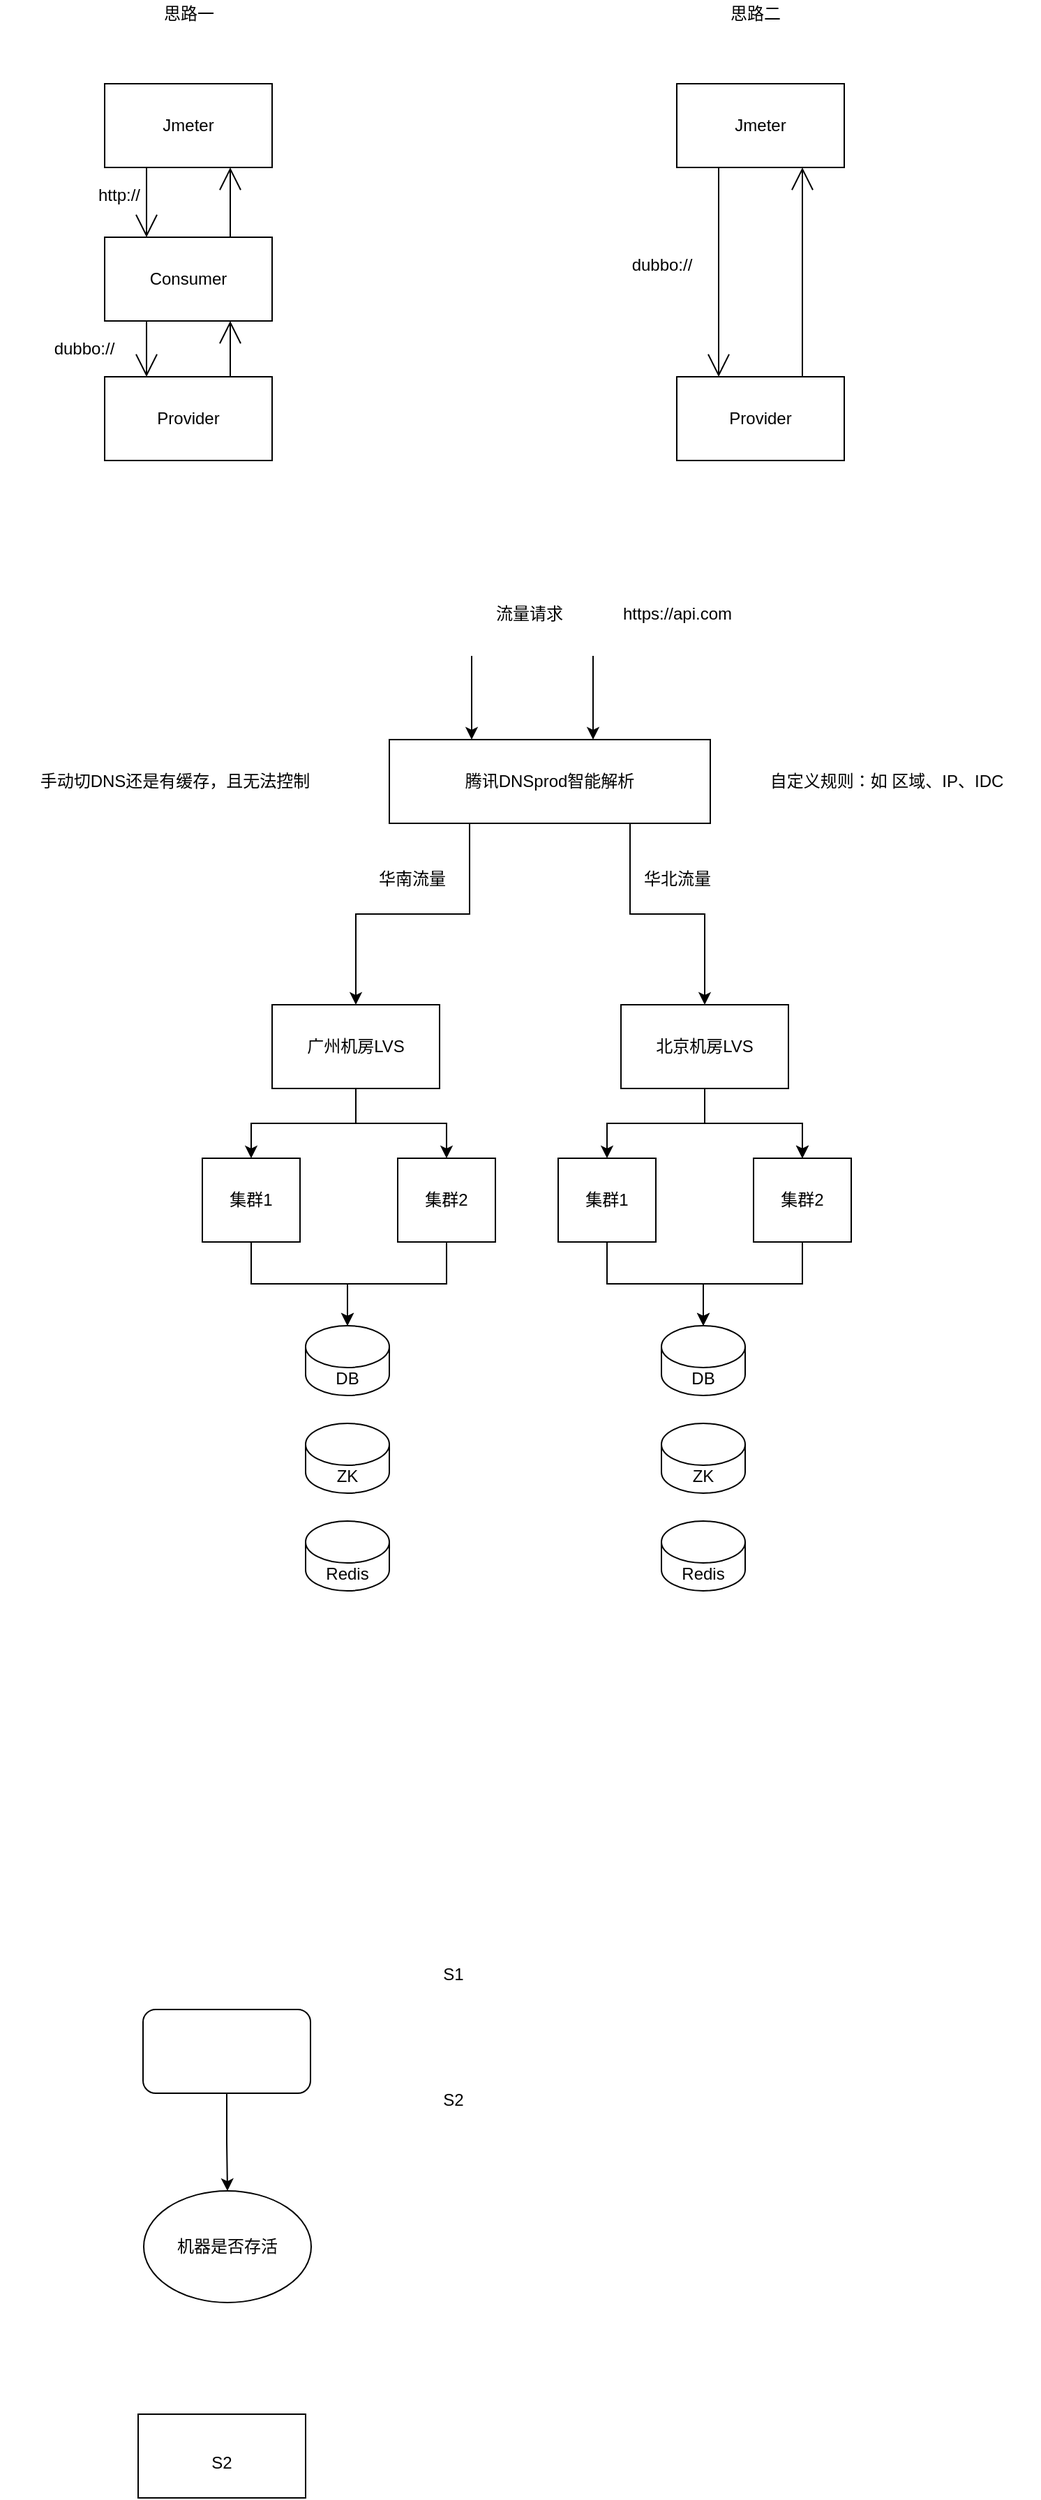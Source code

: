 <mxfile version="20.0.4" type="github">
  <diagram id="xZSvA7O0f5KL_OnYw_Wv" name="第 1 页">
    <mxGraphModel dx="1422" dy="762" grid="1" gridSize="10" guides="1" tooltips="1" connect="1" arrows="1" fold="1" page="1" pageScale="1" pageWidth="827" pageHeight="1169" math="0" shadow="0">
      <root>
        <mxCell id="0" />
        <mxCell id="1" parent="0" />
        <mxCell id="VRYQq9xkDI9uQO10zIct-4" style="edgeStyle=none;curved=1;rounded=0;orthogonalLoop=1;jettySize=auto;html=1;entryX=0.25;entryY=0;entryDx=0;entryDy=0;endArrow=open;startSize=14;endSize=14;sourcePerimeterSpacing=8;targetPerimeterSpacing=8;exitX=0.25;exitY=1;exitDx=0;exitDy=0;" parent="1" source="VRYQq9xkDI9uQO10zIct-1" target="VRYQq9xkDI9uQO10zIct-2" edge="1">
          <mxGeometry relative="1" as="geometry" />
        </mxCell>
        <mxCell id="VRYQq9xkDI9uQO10zIct-1" value="Jmeter" style="rounded=0;whiteSpace=wrap;html=1;hachureGap=4;pointerEvents=0;" parent="1" vertex="1">
          <mxGeometry x="150" y="240" width="120" height="60" as="geometry" />
        </mxCell>
        <mxCell id="VRYQq9xkDI9uQO10zIct-5" style="edgeStyle=none;curved=1;rounded=0;orthogonalLoop=1;jettySize=auto;html=1;exitX=0.25;exitY=1;exitDx=0;exitDy=0;endArrow=open;startSize=14;endSize=14;sourcePerimeterSpacing=8;targetPerimeterSpacing=8;entryX=0.25;entryY=0;entryDx=0;entryDy=0;" parent="1" source="VRYQq9xkDI9uQO10zIct-2" target="VRYQq9xkDI9uQO10zIct-3" edge="1">
          <mxGeometry relative="1" as="geometry" />
        </mxCell>
        <mxCell id="VRYQq9xkDI9uQO10zIct-9" style="edgeStyle=none;curved=1;rounded=0;orthogonalLoop=1;jettySize=auto;html=1;exitX=0.75;exitY=0;exitDx=0;exitDy=0;entryX=0.75;entryY=1;entryDx=0;entryDy=0;endArrow=open;startSize=14;endSize=14;sourcePerimeterSpacing=8;targetPerimeterSpacing=8;" parent="1" source="VRYQq9xkDI9uQO10zIct-2" target="VRYQq9xkDI9uQO10zIct-1" edge="1">
          <mxGeometry relative="1" as="geometry" />
        </mxCell>
        <mxCell id="VRYQq9xkDI9uQO10zIct-2" value="Consumer" style="rounded=0;whiteSpace=wrap;html=1;hachureGap=4;pointerEvents=0;" parent="1" vertex="1">
          <mxGeometry x="150" y="350" width="120" height="60" as="geometry" />
        </mxCell>
        <mxCell id="VRYQq9xkDI9uQO10zIct-10" style="edgeStyle=none;curved=1;rounded=0;orthogonalLoop=1;jettySize=auto;html=1;exitX=0.75;exitY=0;exitDx=0;exitDy=0;entryX=0.75;entryY=1;entryDx=0;entryDy=0;endArrow=open;startSize=14;endSize=14;sourcePerimeterSpacing=8;targetPerimeterSpacing=8;" parent="1" source="VRYQq9xkDI9uQO10zIct-3" target="VRYQq9xkDI9uQO10zIct-2" edge="1">
          <mxGeometry relative="1" as="geometry" />
        </mxCell>
        <mxCell id="VRYQq9xkDI9uQO10zIct-3" value="Provider" style="rounded=0;whiteSpace=wrap;html=1;hachureGap=4;pointerEvents=0;" parent="1" vertex="1">
          <mxGeometry x="150" y="450" width="120" height="60" as="geometry" />
        </mxCell>
        <mxCell id="VRYQq9xkDI9uQO10zIct-14" style="edgeStyle=none;curved=1;rounded=0;orthogonalLoop=1;jettySize=auto;html=1;exitX=0.75;exitY=0;exitDx=0;exitDy=0;entryX=0.75;entryY=1;entryDx=0;entryDy=0;endArrow=open;startSize=14;endSize=14;sourcePerimeterSpacing=8;targetPerimeterSpacing=8;" parent="1" source="VRYQq9xkDI9uQO10zIct-7" target="VRYQq9xkDI9uQO10zIct-11" edge="1">
          <mxGeometry relative="1" as="geometry" />
        </mxCell>
        <mxCell id="VRYQq9xkDI9uQO10zIct-7" value="Provider" style="rounded=0;whiteSpace=wrap;html=1;hachureGap=4;pointerEvents=0;" parent="1" vertex="1">
          <mxGeometry x="560" y="450" width="120" height="60" as="geometry" />
        </mxCell>
        <mxCell id="VRYQq9xkDI9uQO10zIct-12" style="edgeStyle=none;curved=1;rounded=0;orthogonalLoop=1;jettySize=auto;html=1;exitX=0.25;exitY=1;exitDx=0;exitDy=0;entryX=0.25;entryY=0;entryDx=0;entryDy=0;endArrow=open;startSize=14;endSize=14;sourcePerimeterSpacing=8;targetPerimeterSpacing=8;" parent="1" source="VRYQq9xkDI9uQO10zIct-11" target="VRYQq9xkDI9uQO10zIct-7" edge="1">
          <mxGeometry relative="1" as="geometry" />
        </mxCell>
        <mxCell id="VRYQq9xkDI9uQO10zIct-11" value="Jmeter" style="rounded=0;whiteSpace=wrap;html=1;hachureGap=4;pointerEvents=0;" parent="1" vertex="1">
          <mxGeometry x="560" y="240" width="120" height="60" as="geometry" />
        </mxCell>
        <mxCell id="VRYQq9xkDI9uQO10zIct-13" value="dubbo://" style="text;html=1;align=center;verticalAlign=middle;resizable=0;points=[];autosize=1;strokeColor=none;fillColor=none;" parent="1" vertex="1">
          <mxGeometry x="514" y="360" width="70" height="20" as="geometry" />
        </mxCell>
        <mxCell id="VRYQq9xkDI9uQO10zIct-15" value="http://" style="text;html=1;align=center;verticalAlign=middle;resizable=0;points=[];autosize=1;strokeColor=none;fillColor=none;" parent="1" vertex="1">
          <mxGeometry x="135" y="310" width="50" height="20" as="geometry" />
        </mxCell>
        <mxCell id="VRYQq9xkDI9uQO10zIct-16" value="dubbo://" style="text;html=1;align=center;verticalAlign=middle;resizable=0;points=[];autosize=1;strokeColor=none;fillColor=none;" parent="1" vertex="1">
          <mxGeometry x="100" y="420" width="70" height="20" as="geometry" />
        </mxCell>
        <mxCell id="VRYQq9xkDI9uQO10zIct-17" value="思路一" style="text;html=1;strokeColor=none;fillColor=none;align=center;verticalAlign=middle;whiteSpace=wrap;rounded=0;hachureGap=4;pointerEvents=0;" parent="1" vertex="1">
          <mxGeometry x="177.5" y="180" width="65" height="20" as="geometry" />
        </mxCell>
        <mxCell id="VRYQq9xkDI9uQO10zIct-19" value="思路二" style="text;html=1;strokeColor=none;fillColor=none;align=center;verticalAlign=middle;whiteSpace=wrap;rounded=0;hachureGap=4;pointerEvents=0;" parent="1" vertex="1">
          <mxGeometry x="584" y="180" width="65" height="20" as="geometry" />
        </mxCell>
        <mxCell id="u5pxqeu4F6Zy0dVIA1zh-10" style="edgeStyle=orthogonalEdgeStyle;rounded=0;orthogonalLoop=1;jettySize=auto;html=1;exitX=0.75;exitY=1;exitDx=0;exitDy=0;entryX=0.5;entryY=0;entryDx=0;entryDy=0;" parent="1" source="u5pxqeu4F6Zy0dVIA1zh-1" target="u5pxqeu4F6Zy0dVIA1zh-9" edge="1">
          <mxGeometry relative="1" as="geometry" />
        </mxCell>
        <mxCell id="u5pxqeu4F6Zy0dVIA1zh-1" value="腾讯DNSprod智能解析" style="rounded=0;whiteSpace=wrap;html=1;" parent="1" vertex="1">
          <mxGeometry x="354" y="710" width="230" height="60" as="geometry" />
        </mxCell>
        <mxCell id="u5pxqeu4F6Zy0dVIA1zh-3" value="" style="endArrow=classic;html=1;rounded=0;" parent="1" edge="1">
          <mxGeometry width="50" height="50" relative="1" as="geometry">
            <mxPoint x="413" y="650" as="sourcePoint" />
            <mxPoint x="413" y="710" as="targetPoint" />
          </mxGeometry>
        </mxCell>
        <mxCell id="u5pxqeu4F6Zy0dVIA1zh-4" value="" style="endArrow=classic;html=1;rounded=0;" parent="1" edge="1">
          <mxGeometry width="50" height="50" relative="1" as="geometry">
            <mxPoint x="500" y="650" as="sourcePoint" />
            <mxPoint x="500" y="710" as="targetPoint" />
          </mxGeometry>
        </mxCell>
        <mxCell id="u5pxqeu4F6Zy0dVIA1zh-5" value="流量请求" style="text;html=1;align=center;verticalAlign=middle;resizable=0;points=[];autosize=1;strokeColor=none;fillColor=none;" parent="1" vertex="1">
          <mxGeometry x="414" y="605" width="80" height="30" as="geometry" />
        </mxCell>
        <mxCell id="u5pxqeu4F6Zy0dVIA1zh-15" style="edgeStyle=orthogonalEdgeStyle;rounded=0;orthogonalLoop=1;jettySize=auto;html=1;exitX=0.5;exitY=1;exitDx=0;exitDy=0;entryX=0.5;entryY=0;entryDx=0;entryDy=0;" parent="1" source="u5pxqeu4F6Zy0dVIA1zh-6" target="u5pxqeu4F6Zy0dVIA1zh-13" edge="1">
          <mxGeometry relative="1" as="geometry" />
        </mxCell>
        <mxCell id="u5pxqeu4F6Zy0dVIA1zh-16" style="edgeStyle=orthogonalEdgeStyle;rounded=0;orthogonalLoop=1;jettySize=auto;html=1;exitX=0.5;exitY=1;exitDx=0;exitDy=0;entryX=0.5;entryY=0;entryDx=0;entryDy=0;" parent="1" source="u5pxqeu4F6Zy0dVIA1zh-6" target="u5pxqeu4F6Zy0dVIA1zh-14" edge="1">
          <mxGeometry relative="1" as="geometry" />
        </mxCell>
        <mxCell id="u5pxqeu4F6Zy0dVIA1zh-6" value="广州机房LVS" style="rounded=0;whiteSpace=wrap;html=1;" parent="1" vertex="1">
          <mxGeometry x="270" y="900" width="120" height="60" as="geometry" />
        </mxCell>
        <mxCell id="u5pxqeu4F6Zy0dVIA1zh-43" value="" style="edgeStyle=orthogonalEdgeStyle;rounded=0;orthogonalLoop=1;jettySize=auto;html=1;" parent="1" source="u5pxqeu4F6Zy0dVIA1zh-9" target="u5pxqeu4F6Zy0dVIA1zh-34" edge="1">
          <mxGeometry relative="1" as="geometry" />
        </mxCell>
        <mxCell id="u5pxqeu4F6Zy0dVIA1zh-44" value="" style="edgeStyle=orthogonalEdgeStyle;rounded=0;orthogonalLoop=1;jettySize=auto;html=1;" parent="1" source="u5pxqeu4F6Zy0dVIA1zh-9" target="u5pxqeu4F6Zy0dVIA1zh-34" edge="1">
          <mxGeometry relative="1" as="geometry" />
        </mxCell>
        <mxCell id="u5pxqeu4F6Zy0dVIA1zh-47" style="edgeStyle=orthogonalEdgeStyle;rounded=0;orthogonalLoop=1;jettySize=auto;html=1;exitX=0.5;exitY=1;exitDx=0;exitDy=0;entryX=0.5;entryY=0;entryDx=0;entryDy=0;" parent="1" source="u5pxqeu4F6Zy0dVIA1zh-9" target="u5pxqeu4F6Zy0dVIA1zh-32" edge="1">
          <mxGeometry relative="1" as="geometry" />
        </mxCell>
        <mxCell id="u5pxqeu4F6Zy0dVIA1zh-9" value="北京机房LVS" style="rounded=0;whiteSpace=wrap;html=1;" parent="1" vertex="1">
          <mxGeometry x="520" y="900" width="120" height="60" as="geometry" />
        </mxCell>
        <mxCell id="u5pxqeu4F6Zy0dVIA1zh-11" style="edgeStyle=orthogonalEdgeStyle;rounded=0;orthogonalLoop=1;jettySize=auto;html=1;exitX=0.25;exitY=1;exitDx=0;exitDy=0;entryX=0.5;entryY=0;entryDx=0;entryDy=0;" parent="1" source="u5pxqeu4F6Zy0dVIA1zh-1" target="u5pxqeu4F6Zy0dVIA1zh-6" edge="1">
          <mxGeometry relative="1" as="geometry" />
        </mxCell>
        <mxCell id="u5pxqeu4F6Zy0dVIA1zh-12" value="https://api.com" style="text;html=1;align=center;verticalAlign=middle;resizable=0;points=[];autosize=1;strokeColor=none;fillColor=none;" parent="1" vertex="1">
          <mxGeometry x="505" y="605" width="110" height="30" as="geometry" />
        </mxCell>
        <mxCell id="u5pxqeu4F6Zy0dVIA1zh-18" style="edgeStyle=orthogonalEdgeStyle;rounded=0;orthogonalLoop=1;jettySize=auto;html=1;exitX=0.5;exitY=1;exitDx=0;exitDy=0;" parent="1" source="u5pxqeu4F6Zy0dVIA1zh-13" target="u5pxqeu4F6Zy0dVIA1zh-17" edge="1">
          <mxGeometry relative="1" as="geometry" />
        </mxCell>
        <mxCell id="u5pxqeu4F6Zy0dVIA1zh-13" value="集群1" style="rounded=0;whiteSpace=wrap;html=1;" parent="1" vertex="1">
          <mxGeometry x="220" y="1010" width="70" height="60" as="geometry" />
        </mxCell>
        <mxCell id="u5pxqeu4F6Zy0dVIA1zh-22" style="edgeStyle=orthogonalEdgeStyle;rounded=0;orthogonalLoop=1;jettySize=auto;html=1;exitX=0.5;exitY=1;exitDx=0;exitDy=0;entryX=0.5;entryY=0;entryDx=0;entryDy=0;entryPerimeter=0;" parent="1" source="u5pxqeu4F6Zy0dVIA1zh-14" target="u5pxqeu4F6Zy0dVIA1zh-17" edge="1">
          <mxGeometry relative="1" as="geometry" />
        </mxCell>
        <mxCell id="u5pxqeu4F6Zy0dVIA1zh-14" value="集群2" style="rounded=0;whiteSpace=wrap;html=1;" parent="1" vertex="1">
          <mxGeometry x="360" y="1010" width="70" height="60" as="geometry" />
        </mxCell>
        <mxCell id="u5pxqeu4F6Zy0dVIA1zh-17" value="DB" style="shape=cylinder3;whiteSpace=wrap;html=1;boundedLbl=1;backgroundOutline=1;size=15;" parent="1" vertex="1">
          <mxGeometry x="294" y="1130" width="60" height="50" as="geometry" />
        </mxCell>
        <mxCell id="u5pxqeu4F6Zy0dVIA1zh-25" value="ZK" style="shape=cylinder3;whiteSpace=wrap;html=1;boundedLbl=1;backgroundOutline=1;size=15;" parent="1" vertex="1">
          <mxGeometry x="294" y="1200" width="60" height="50" as="geometry" />
        </mxCell>
        <mxCell id="u5pxqeu4F6Zy0dVIA1zh-26" value="Redis" style="shape=cylinder3;whiteSpace=wrap;html=1;boundedLbl=1;backgroundOutline=1;size=15;" parent="1" vertex="1">
          <mxGeometry x="294" y="1270" width="60" height="50" as="geometry" />
        </mxCell>
        <mxCell id="u5pxqeu4F6Zy0dVIA1zh-28" value="华南流量" style="text;html=1;align=center;verticalAlign=middle;resizable=0;points=[];autosize=1;strokeColor=none;fillColor=none;" parent="1" vertex="1">
          <mxGeometry x="330" y="795" width="80" height="30" as="geometry" />
        </mxCell>
        <mxCell id="u5pxqeu4F6Zy0dVIA1zh-29" value="自定义规则：如 区域、IP、IDC" style="text;html=1;align=center;verticalAlign=middle;resizable=0;points=[];autosize=1;strokeColor=none;fillColor=none;" parent="1" vertex="1">
          <mxGeometry x="600" y="725" width="220" height="30" as="geometry" />
        </mxCell>
        <mxCell id="u5pxqeu4F6Zy0dVIA1zh-30" value="华北流量" style="text;html=1;align=center;verticalAlign=middle;resizable=0;points=[];autosize=1;strokeColor=none;fillColor=none;" parent="1" vertex="1">
          <mxGeometry x="520" y="795" width="80" height="30" as="geometry" />
        </mxCell>
        <mxCell id="u5pxqeu4F6Zy0dVIA1zh-31" style="edgeStyle=orthogonalEdgeStyle;rounded=0;orthogonalLoop=1;jettySize=auto;html=1;exitX=0.5;exitY=1;exitDx=0;exitDy=0;" parent="1" source="u5pxqeu4F6Zy0dVIA1zh-32" target="u5pxqeu4F6Zy0dVIA1zh-35" edge="1">
          <mxGeometry relative="1" as="geometry" />
        </mxCell>
        <mxCell id="u5pxqeu4F6Zy0dVIA1zh-32" value="集群1" style="rounded=0;whiteSpace=wrap;html=1;" parent="1" vertex="1">
          <mxGeometry x="475" y="1010" width="70" height="60" as="geometry" />
        </mxCell>
        <mxCell id="u5pxqeu4F6Zy0dVIA1zh-33" style="edgeStyle=orthogonalEdgeStyle;rounded=0;orthogonalLoop=1;jettySize=auto;html=1;exitX=0.5;exitY=1;exitDx=0;exitDy=0;entryX=0.5;entryY=0;entryDx=0;entryDy=0;entryPerimeter=0;" parent="1" source="u5pxqeu4F6Zy0dVIA1zh-34" target="u5pxqeu4F6Zy0dVIA1zh-35" edge="1">
          <mxGeometry relative="1" as="geometry" />
        </mxCell>
        <mxCell id="u5pxqeu4F6Zy0dVIA1zh-34" value="集群2" style="rounded=0;whiteSpace=wrap;html=1;" parent="1" vertex="1">
          <mxGeometry x="615" y="1010" width="70" height="60" as="geometry" />
        </mxCell>
        <mxCell id="u5pxqeu4F6Zy0dVIA1zh-35" value="DB" style="shape=cylinder3;whiteSpace=wrap;html=1;boundedLbl=1;backgroundOutline=1;size=15;" parent="1" vertex="1">
          <mxGeometry x="549" y="1130" width="60" height="50" as="geometry" />
        </mxCell>
        <mxCell id="u5pxqeu4F6Zy0dVIA1zh-36" value="ZK" style="shape=cylinder3;whiteSpace=wrap;html=1;boundedLbl=1;backgroundOutline=1;size=15;" parent="1" vertex="1">
          <mxGeometry x="549" y="1200" width="60" height="50" as="geometry" />
        </mxCell>
        <mxCell id="u5pxqeu4F6Zy0dVIA1zh-37" value="Redis" style="shape=cylinder3;whiteSpace=wrap;html=1;boundedLbl=1;backgroundOutline=1;size=15;" parent="1" vertex="1">
          <mxGeometry x="549" y="1270" width="60" height="50" as="geometry" />
        </mxCell>
        <mxCell id="u5pxqeu4F6Zy0dVIA1zh-48" value="手动切DNS还是有缓存，且无法控制" style="text;html=1;align=center;verticalAlign=middle;resizable=0;points=[];autosize=1;strokeColor=none;fillColor=none;" parent="1" vertex="1">
          <mxGeometry x="75" y="725" width="250" height="30" as="geometry" />
        </mxCell>
        <mxCell id="G0diSQPweRJWDYqlL02i-6" style="edgeStyle=orthogonalEdgeStyle;rounded=0;orthogonalLoop=1;jettySize=auto;html=1;exitX=0.5;exitY=1;exitDx=0;exitDy=0;entryX=0.5;entryY=0;entryDx=0;entryDy=0;" edge="1" parent="1" source="G0diSQPweRJWDYqlL02i-1" target="G0diSQPweRJWDYqlL02i-5">
          <mxGeometry relative="1" as="geometry" />
        </mxCell>
        <mxCell id="G0diSQPweRJWDYqlL02i-1" value="" style="rounded=1;whiteSpace=wrap;html=1;" vertex="1" parent="1">
          <mxGeometry x="177.5" y="1620" width="120" height="60" as="geometry" />
        </mxCell>
        <mxCell id="G0diSQPweRJWDYqlL02i-2" value="S1" style="text;html=1;strokeColor=none;fillColor=none;align=center;verticalAlign=middle;whiteSpace=wrap;rounded=0;" vertex="1" parent="1">
          <mxGeometry x="370" y="1580" width="60" height="30" as="geometry" />
        </mxCell>
        <mxCell id="G0diSQPweRJWDYqlL02i-3" value="S2" style="text;html=1;strokeColor=none;fillColor=none;align=center;verticalAlign=middle;whiteSpace=wrap;rounded=0;" vertex="1" parent="1">
          <mxGeometry x="370" y="1670" width="60" height="30" as="geometry" />
        </mxCell>
        <mxCell id="G0diSQPweRJWDYqlL02i-5" value="机器是否存活" style="ellipse;whiteSpace=wrap;html=1;" vertex="1" parent="1">
          <mxGeometry x="178" y="1750" width="120" height="80" as="geometry" />
        </mxCell>
        <mxCell id="G0diSQPweRJWDYqlL02i-7" value="" style="rounded=0;whiteSpace=wrap;html=1;" vertex="1" parent="1">
          <mxGeometry x="174" y="1910" width="120" height="60" as="geometry" />
        </mxCell>
        <mxCell id="G0diSQPweRJWDYqlL02i-8" value="S2" style="text;html=1;strokeColor=none;fillColor=none;align=center;verticalAlign=middle;whiteSpace=wrap;rounded=0;" vertex="1" parent="1">
          <mxGeometry x="204" y="1930" width="60" height="30" as="geometry" />
        </mxCell>
      </root>
    </mxGraphModel>
  </diagram>
</mxfile>
